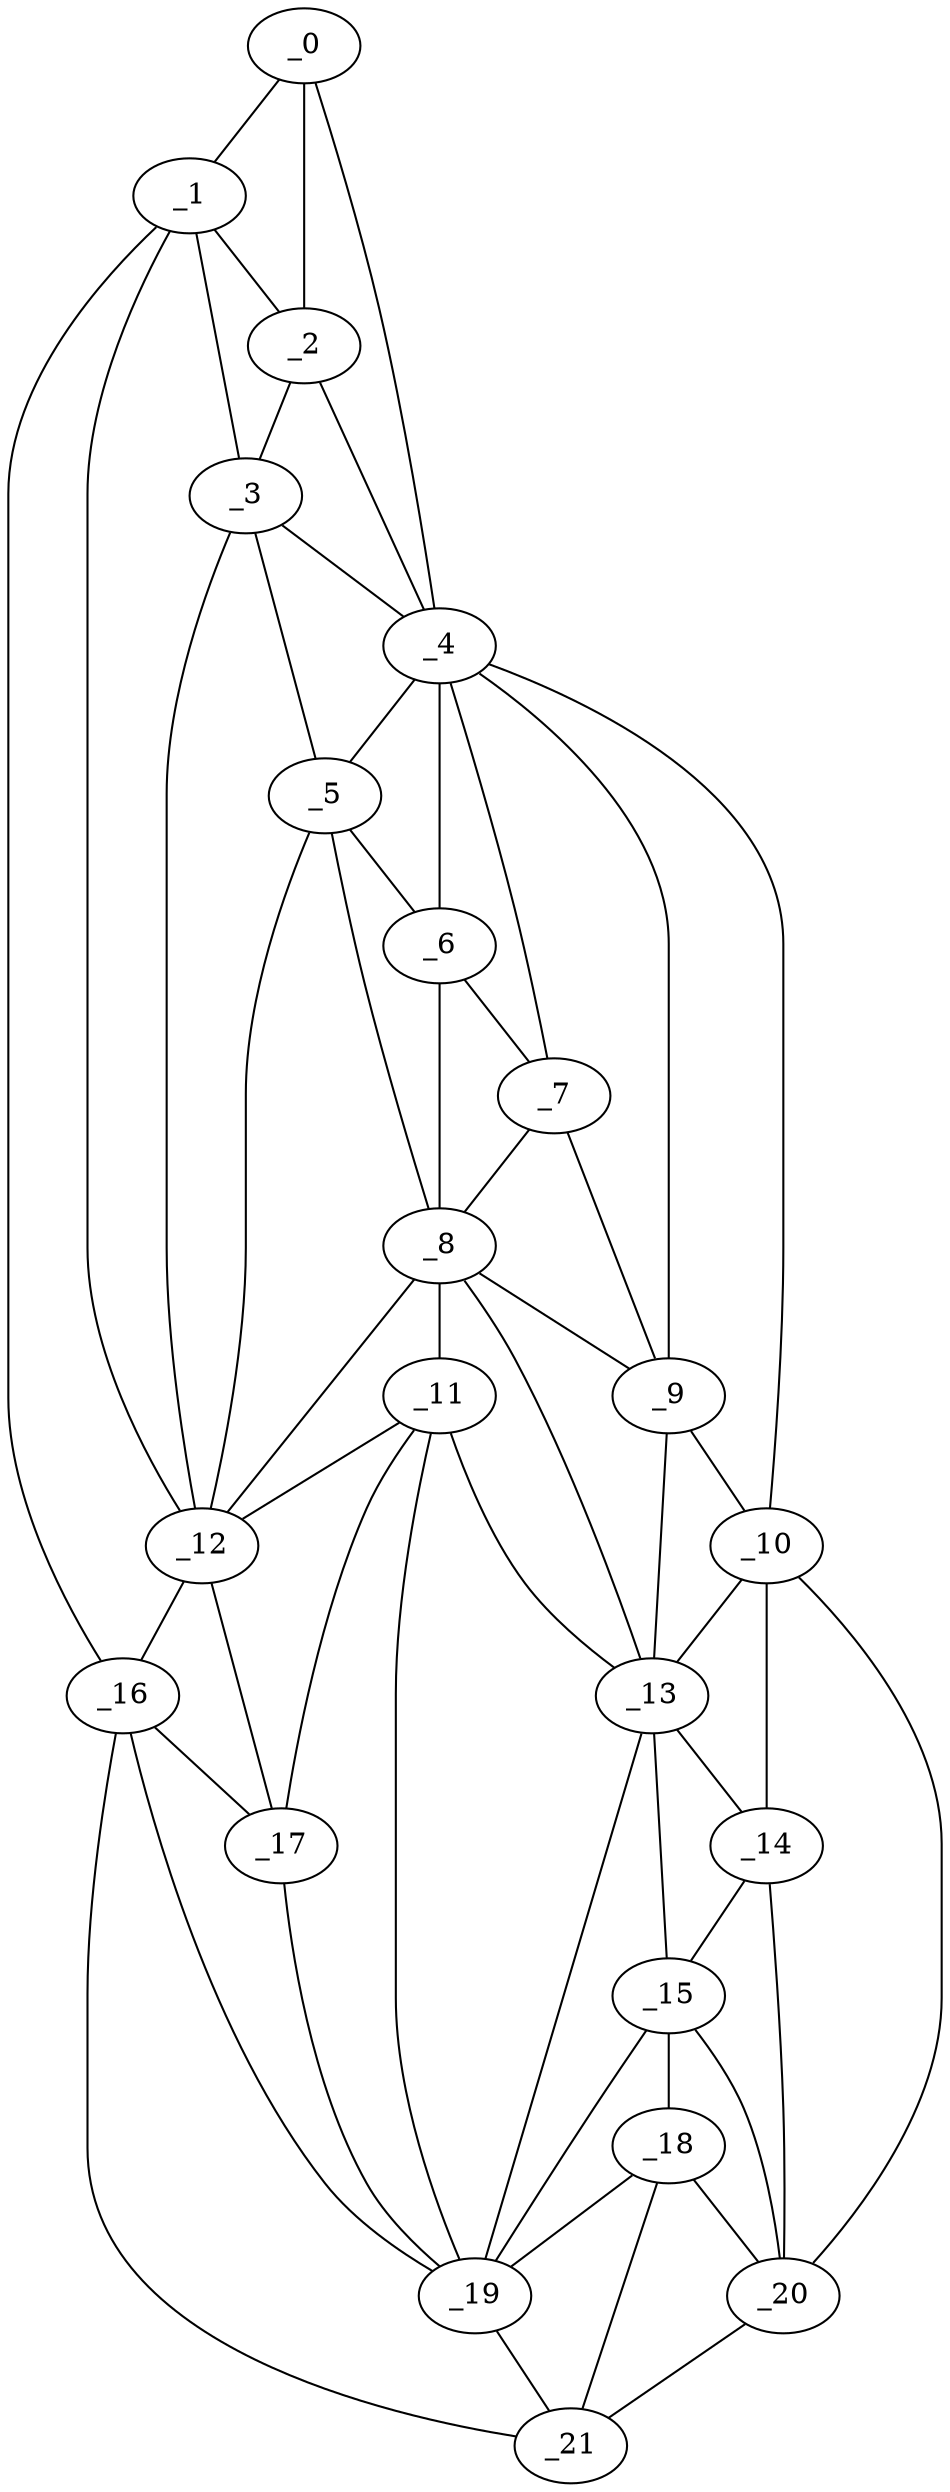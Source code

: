 graph "obj72__140.gxl" {
	_0	 [x=5,
		y=36];
	_1	 [x=5,
		y=45];
	_0 -- _1	 [valence=1];
	_2	 [x=17,
		y=38];
	_0 -- _2	 [valence=2];
	_4	 [x=35,
		y=28];
	_0 -- _4	 [valence=1];
	_1 -- _2	 [valence=2];
	_3	 [x=32,
		y=45];
	_1 -- _3	 [valence=2];
	_12	 [x=87,
		y=86];
	_1 -- _12	 [valence=2];
	_16	 [x=104,
		y=97];
	_1 -- _16	 [valence=1];
	_2 -- _3	 [valence=2];
	_2 -- _4	 [valence=2];
	_3 -- _4	 [valence=2];
	_5	 [x=38,
		y=46];
	_3 -- _5	 [valence=1];
	_3 -- _12	 [valence=2];
	_4 -- _5	 [valence=2];
	_6	 [x=48,
		y=39];
	_4 -- _6	 [valence=2];
	_7	 [x=52,
		y=35];
	_4 -- _7	 [valence=1];
	_9	 [x=68,
		y=33];
	_4 -- _9	 [valence=1];
	_10	 [x=79,
		y=29];
	_4 -- _10	 [valence=1];
	_5 -- _6	 [valence=1];
	_8	 [x=56,
		y=47];
	_5 -- _8	 [valence=2];
	_5 -- _12	 [valence=1];
	_6 -- _7	 [valence=2];
	_6 -- _8	 [valence=1];
	_7 -- _8	 [valence=1];
	_7 -- _9	 [valence=2];
	_8 -- _9	 [valence=2];
	_11	 [x=87,
		y=81];
	_8 -- _11	 [valence=1];
	_8 -- _12	 [valence=2];
	_13	 [x=88,
		y=41];
	_8 -- _13	 [valence=2];
	_9 -- _10	 [valence=2];
	_9 -- _13	 [valence=2];
	_10 -- _13	 [valence=2];
	_14	 [x=89,
		y=31];
	_10 -- _14	 [valence=2];
	_20	 [x=126,
		y=38];
	_10 -- _20	 [valence=1];
	_11 -- _12	 [valence=2];
	_11 -- _13	 [valence=2];
	_17	 [x=105,
		y=81];
	_11 -- _17	 [valence=1];
	_19	 [x=114,
		y=62];
	_11 -- _19	 [valence=1];
	_12 -- _16	 [valence=2];
	_12 -- _17	 [valence=2];
	_13 -- _14	 [valence=2];
	_15	 [x=104,
		y=37];
	_13 -- _15	 [valence=1];
	_13 -- _19	 [valence=2];
	_14 -- _15	 [valence=2];
	_14 -- _20	 [valence=2];
	_18	 [x=114,
		y=43];
	_15 -- _18	 [valence=2];
	_15 -- _19	 [valence=1];
	_15 -- _20	 [valence=1];
	_16 -- _17	 [valence=1];
	_16 -- _19	 [valence=2];
	_21	 [x=126,
		y=50];
	_16 -- _21	 [valence=1];
	_17 -- _19	 [valence=2];
	_18 -- _19	 [valence=1];
	_18 -- _20	 [valence=1];
	_18 -- _21	 [valence=2];
	_19 -- _21	 [valence=2];
	_20 -- _21	 [valence=1];
}
